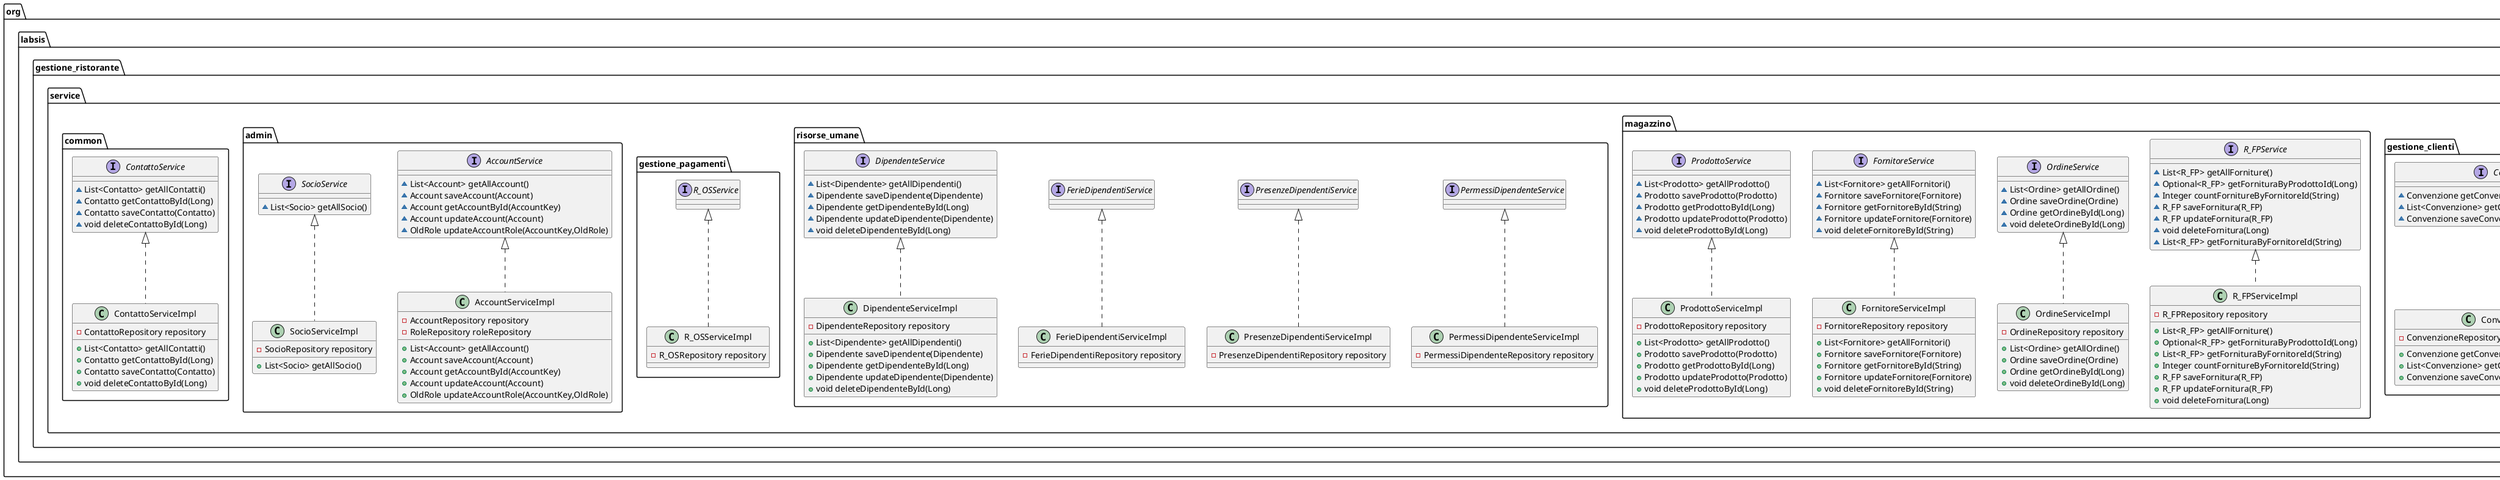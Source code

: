 @startuml
class org.labsis.gestione_ristorante.service.gestione_clienti.ConvenzioneServiceImpl {
- ConvenzioneRepository repository
+ Convenzione getConvenzioneByCodiceConvenzione(String)
+ List<Convenzione> getConvenzioneByDataStipula(Date)
+ Convenzione saveConvenzione(Convenzione)
}
interface org.labsis.gestione_ristorante.service.magazzino.R_FPService {
~ List<R_FP> getAllForniture()
~ Optional<R_FP> getFornituraByProdottoId(Long)
~ Integer countFornitureByFornitoreId(String)
~ R_FP saveFornitura(R_FP)
~ R_FP updateFornitura(R_FP)
~ void deleteFornitura(Long)
~ List<R_FP> getFornituraByFornitoreId(String)
}
interface org.labsis.gestione_ristorante.service.risorse_umane.PermessiDipendenteService {
}
class org.labsis.gestione_ristorante.service.risorse_umane.PresenzeDipendentiServiceImpl {
- PresenzeDipendentiRepository repository
}
interface org.labsis.gestione_ristorante.service.magazzino.OrdineService {
~ List<Ordine> getAllOrdine()
~ Ordine saveOrdine(Ordine)
~ Ordine getOrdineById(Long)
~ void deleteOrdineById(Long)
}
class org.labsis.gestione_ristorante.service.magazzino.ProdottoServiceImpl {
- ProdottoRepository repository
+ List<Prodotto> getAllProdotto()
+ Prodotto saveProdotto(Prodotto)
+ Prodotto getProdottoById(Long)
+ Prodotto updateProdotto(Prodotto)
+ void deleteProdottoById(Long)
}
interface org.labsis.gestione_ristorante.service.gestione_pagamenti.R_OSService {
}
class org.labsis.gestione_ristorante.service.risorse_umane.FerieDipendentiServiceImpl {
- FerieDipendentiRepository repository
}
class org.labsis.gestione_ristorante.service.admin.SocioServiceImpl {
- SocioRepository repository
+ List<Socio> getAllSocio()
}
interface org.labsis.gestione_ristorante.service.risorse_umane.PresenzeDipendentiService {
}
class org.labsis.gestione_ristorante.service.risorse_umane.PermessiDipendenteServiceImpl {
- PermessiDipendenteRepository repository
}
class org.labsis.gestione_ristorante.service.common.ContattoServiceImpl {
- ContattoRepository repository
+ List<Contatto> getAllContatti()
+ Contatto getContattoById(Long)
+ Contatto saveContatto(Contatto)
+ void deleteContattoById(Long)
}
interface org.labsis.gestione_ristorante.service.magazzino.FornitoreService {
~ List<Fornitore> getAllFornitori()
~ Fornitore saveFornitore(Fornitore)
~ Fornitore getFornitoreById(String)
~ Fornitore updateFornitore(Fornitore)
~ void deleteFornitoreById(String)
}
interface org.labsis.gestione_ristorante.service.gestione_clienti.AziendaConvenzioneService {
~ AziendaConvenzione getAziendaConvenzioneByNomeAzienda(String)
~ AziendaConvenzione saveAziendaConvenzione(AziendaConvenzione)
}
interface org.labsis.gestione_ristorante.service.gestione_clienti.ConvenzioneService {
~ Convenzione getConvenzioneByCodiceConvenzione(String)
~ List<Convenzione> getConvenzioneByDataStipula(Date)
~ Convenzione saveConvenzione(Convenzione)
}
class org.labsis.gestione_ristorante.service.risorse_umane.DipendenteServiceImpl {
- DipendenteRepository repository
+ List<Dipendente> getAllDipendenti()
+ Dipendente saveDipendente(Dipendente)
+ Dipendente getDipendenteById(Long)
+ Dipendente updateDipendente(Dipendente)
+ void deleteDipendenteById(Long)
}
class org.labsis.gestione_ristorante.service.magazzino.R_FPServiceImpl {
- R_FPRepository repository
+ List<R_FP> getAllForniture()
+ Optional<R_FP> getFornituraByProdottoId(Long)
+ List<R_FP> getFornituraByFornitoreId(String)
+ Integer countFornitureByFornitoreId(String)
+ R_FP saveFornitura(R_FP)
+ R_FP updateFornitura(R_FP)
+ void deleteFornitura(Long)
}
interface org.labsis.gestione_ristorante.service.risorse_umane.FerieDipendentiService {
}
class org.labsis.gestione_ristorante.service.gestione_clienti.AziendaConvenzioneServiceImpl {
- AziendaConvenzioneRepository repository
+ AziendaConvenzione getAziendaConvenzioneByNomeAzienda(String)
+ AziendaConvenzione saveAziendaConvenzione(AziendaConvenzione)
}
class org.labsis.gestione_ristorante.service.admin.AccountServiceImpl {
- AccountRepository repository
- RoleRepository roleRepository
+ List<Account> getAllAccount()
+ Account saveAccount(Account)
+ Account getAccountById(AccountKey)
+ Account updateAccount(Account)
+ OldRole updateAccountRole(AccountKey,OldRole)
}
interface org.labsis.gestione_ristorante.service.risorse_umane.DipendenteService {
~ List<Dipendente> getAllDipendenti()
~ Dipendente saveDipendente(Dipendente)
~ Dipendente getDipendenteById(Long)
~ Dipendente updateDipendente(Dipendente)
~ void deleteDipendenteById(Long)
}
class org.labsis.gestione_ristorante.service.gestione_pagamenti.R_OSServiceImpl {
- R_OSRepository repository
}
interface org.labsis.gestione_ristorante.service.common.ContattoService {
~ List<Contatto> getAllContatti()
~ Contatto getContattoById(Long)
~ Contatto saveContatto(Contatto)
~ void deleteContattoById(Long)
}
class org.labsis.gestione_ristorante.service.magazzino.OrdineServiceImpl {
- OrdineRepository repository
+ List<Ordine> getAllOrdine()
+ Ordine saveOrdine(Ordine)
+ Ordine getOrdineById(Long)
+ void deleteOrdineById(Long)
}
interface org.labsis.gestione_ristorante.service.magazzino.ProdottoService {
~ List<Prodotto> getAllProdotto()
~ Prodotto saveProdotto(Prodotto)
~ Prodotto getProdottoById(Long)
~ Prodotto updateProdotto(Prodotto)
~ void deleteProdottoById(Long)
}
interface org.labsis.gestione_ristorante.service.admin.AccountService {
~ List<Account> getAllAccount()
~ Account saveAccount(Account)
~ Account getAccountById(AccountKey)
~ Account updateAccount(Account)
~ OldRole updateAccountRole(AccountKey,OldRole)
}
class org.labsis.gestione_ristorante.service.magazzino.FornitoreServiceImpl {
- FornitoreRepository repository
+ List<Fornitore> getAllFornitori()
+ Fornitore saveFornitore(Fornitore)
+ Fornitore getFornitoreById(String)
+ Fornitore updateFornitore(Fornitore)
+ void deleteFornitoreById(String)
}
interface org.labsis.gestione_ristorante.service.admin.SocioService {
~ List<Socio> getAllSocio()
}


org.labsis.gestione_ristorante.service.gestione_clienti.ConvenzioneService <|.. org.labsis.gestione_ristorante.service.gestione_clienti.ConvenzioneServiceImpl
org.labsis.gestione_ristorante.service.risorse_umane.PresenzeDipendentiService <|.. org.labsis.gestione_ristorante.service.risorse_umane.PresenzeDipendentiServiceImpl
org.labsis.gestione_ristorante.service.magazzino.ProdottoService <|.. org.labsis.gestione_ristorante.service.magazzino.ProdottoServiceImpl
org.labsis.gestione_ristorante.service.risorse_umane.FerieDipendentiService <|.. org.labsis.gestione_ristorante.service.risorse_umane.FerieDipendentiServiceImpl
org.labsis.gestione_ristorante.service.admin.SocioService <|.. org.labsis.gestione_ristorante.service.admin.SocioServiceImpl
org.labsis.gestione_ristorante.service.risorse_umane.PermessiDipendenteService <|.. org.labsis.gestione_ristorante.service.risorse_umane.PermessiDipendenteServiceImpl
org.labsis.gestione_ristorante.service.common.ContattoService <|.. org.labsis.gestione_ristorante.service.common.ContattoServiceImpl
org.labsis.gestione_ristorante.service.risorse_umane.DipendenteService <|.. org.labsis.gestione_ristorante.service.risorse_umane.DipendenteServiceImpl
org.labsis.gestione_ristorante.service.magazzino.R_FPService <|.. org.labsis.gestione_ristorante.service.magazzino.R_FPServiceImpl
org.labsis.gestione_ristorante.service.gestione_clienti.AziendaConvenzioneService <|.. org.labsis.gestione_ristorante.service.gestione_clienti.AziendaConvenzioneServiceImpl
org.labsis.gestione_ristorante.service.admin.AccountService <|.. org.labsis.gestione_ristorante.service.admin.AccountServiceImpl
org.labsis.gestione_ristorante.service.gestione_pagamenti.R_OSService <|.. org.labsis.gestione_ristorante.service.gestione_pagamenti.R_OSServiceImpl
org.labsis.gestione_ristorante.service.magazzino.OrdineService <|.. org.labsis.gestione_ristorante.service.magazzino.OrdineServiceImpl
org.labsis.gestione_ristorante.service.magazzino.FornitoreService <|.. org.labsis.gestione_ristorante.service.magazzino.FornitoreServiceImpl
@enduml